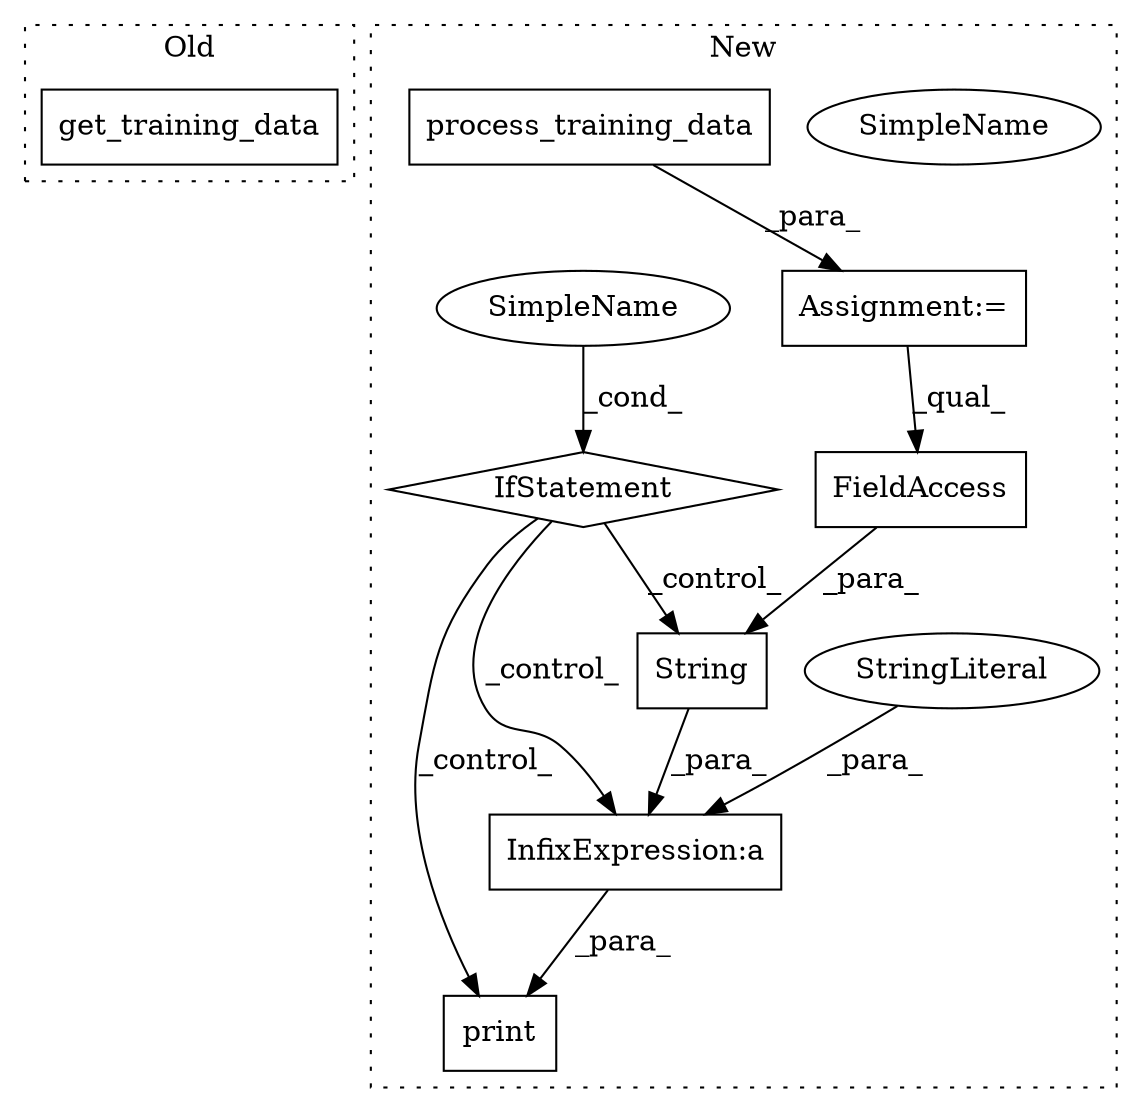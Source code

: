 digraph G {
subgraph cluster0 {
1 [label="get_training_data" a="32" s="1037" l="19" shape="box"];
label = "Old";
style="dotted";
}
subgraph cluster1 {
2 [label="print" a="32" s="1358,1412" l="6,1" shape="box"];
3 [label="InfixExpression:a" a="27" s="1389" l="3" shape="box"];
4 [label="String" a="32" s="1392,1411" l="7,1" shape="box"];
5 [label="StringLiteral" a="45" s="1364" l="25" shape="ellipse"];
6 [label="FieldAccess" a="22" s="1399" l="12" shape="box"];
7 [label="Assignment:=" a="7" s="1292" l="1" shape="box"];
8 [label="IfStatement" a="25" s="1337,1348" l="4,2" shape="diamond"];
9 [label="SimpleName" a="42" s="1341" l="7" shape="ellipse"];
10 [label="process_training_data" a="32" s="1308" l="23" shape="box"];
11 [label="SimpleName" a="42" s="1341" l="7" shape="ellipse"];
label = "New";
style="dotted";
}
3 -> 2 [label="_para_"];
4 -> 3 [label="_para_"];
5 -> 3 [label="_para_"];
6 -> 4 [label="_para_"];
7 -> 6 [label="_qual_"];
8 -> 4 [label="_control_"];
8 -> 2 [label="_control_"];
8 -> 3 [label="_control_"];
10 -> 7 [label="_para_"];
11 -> 8 [label="_cond_"];
}